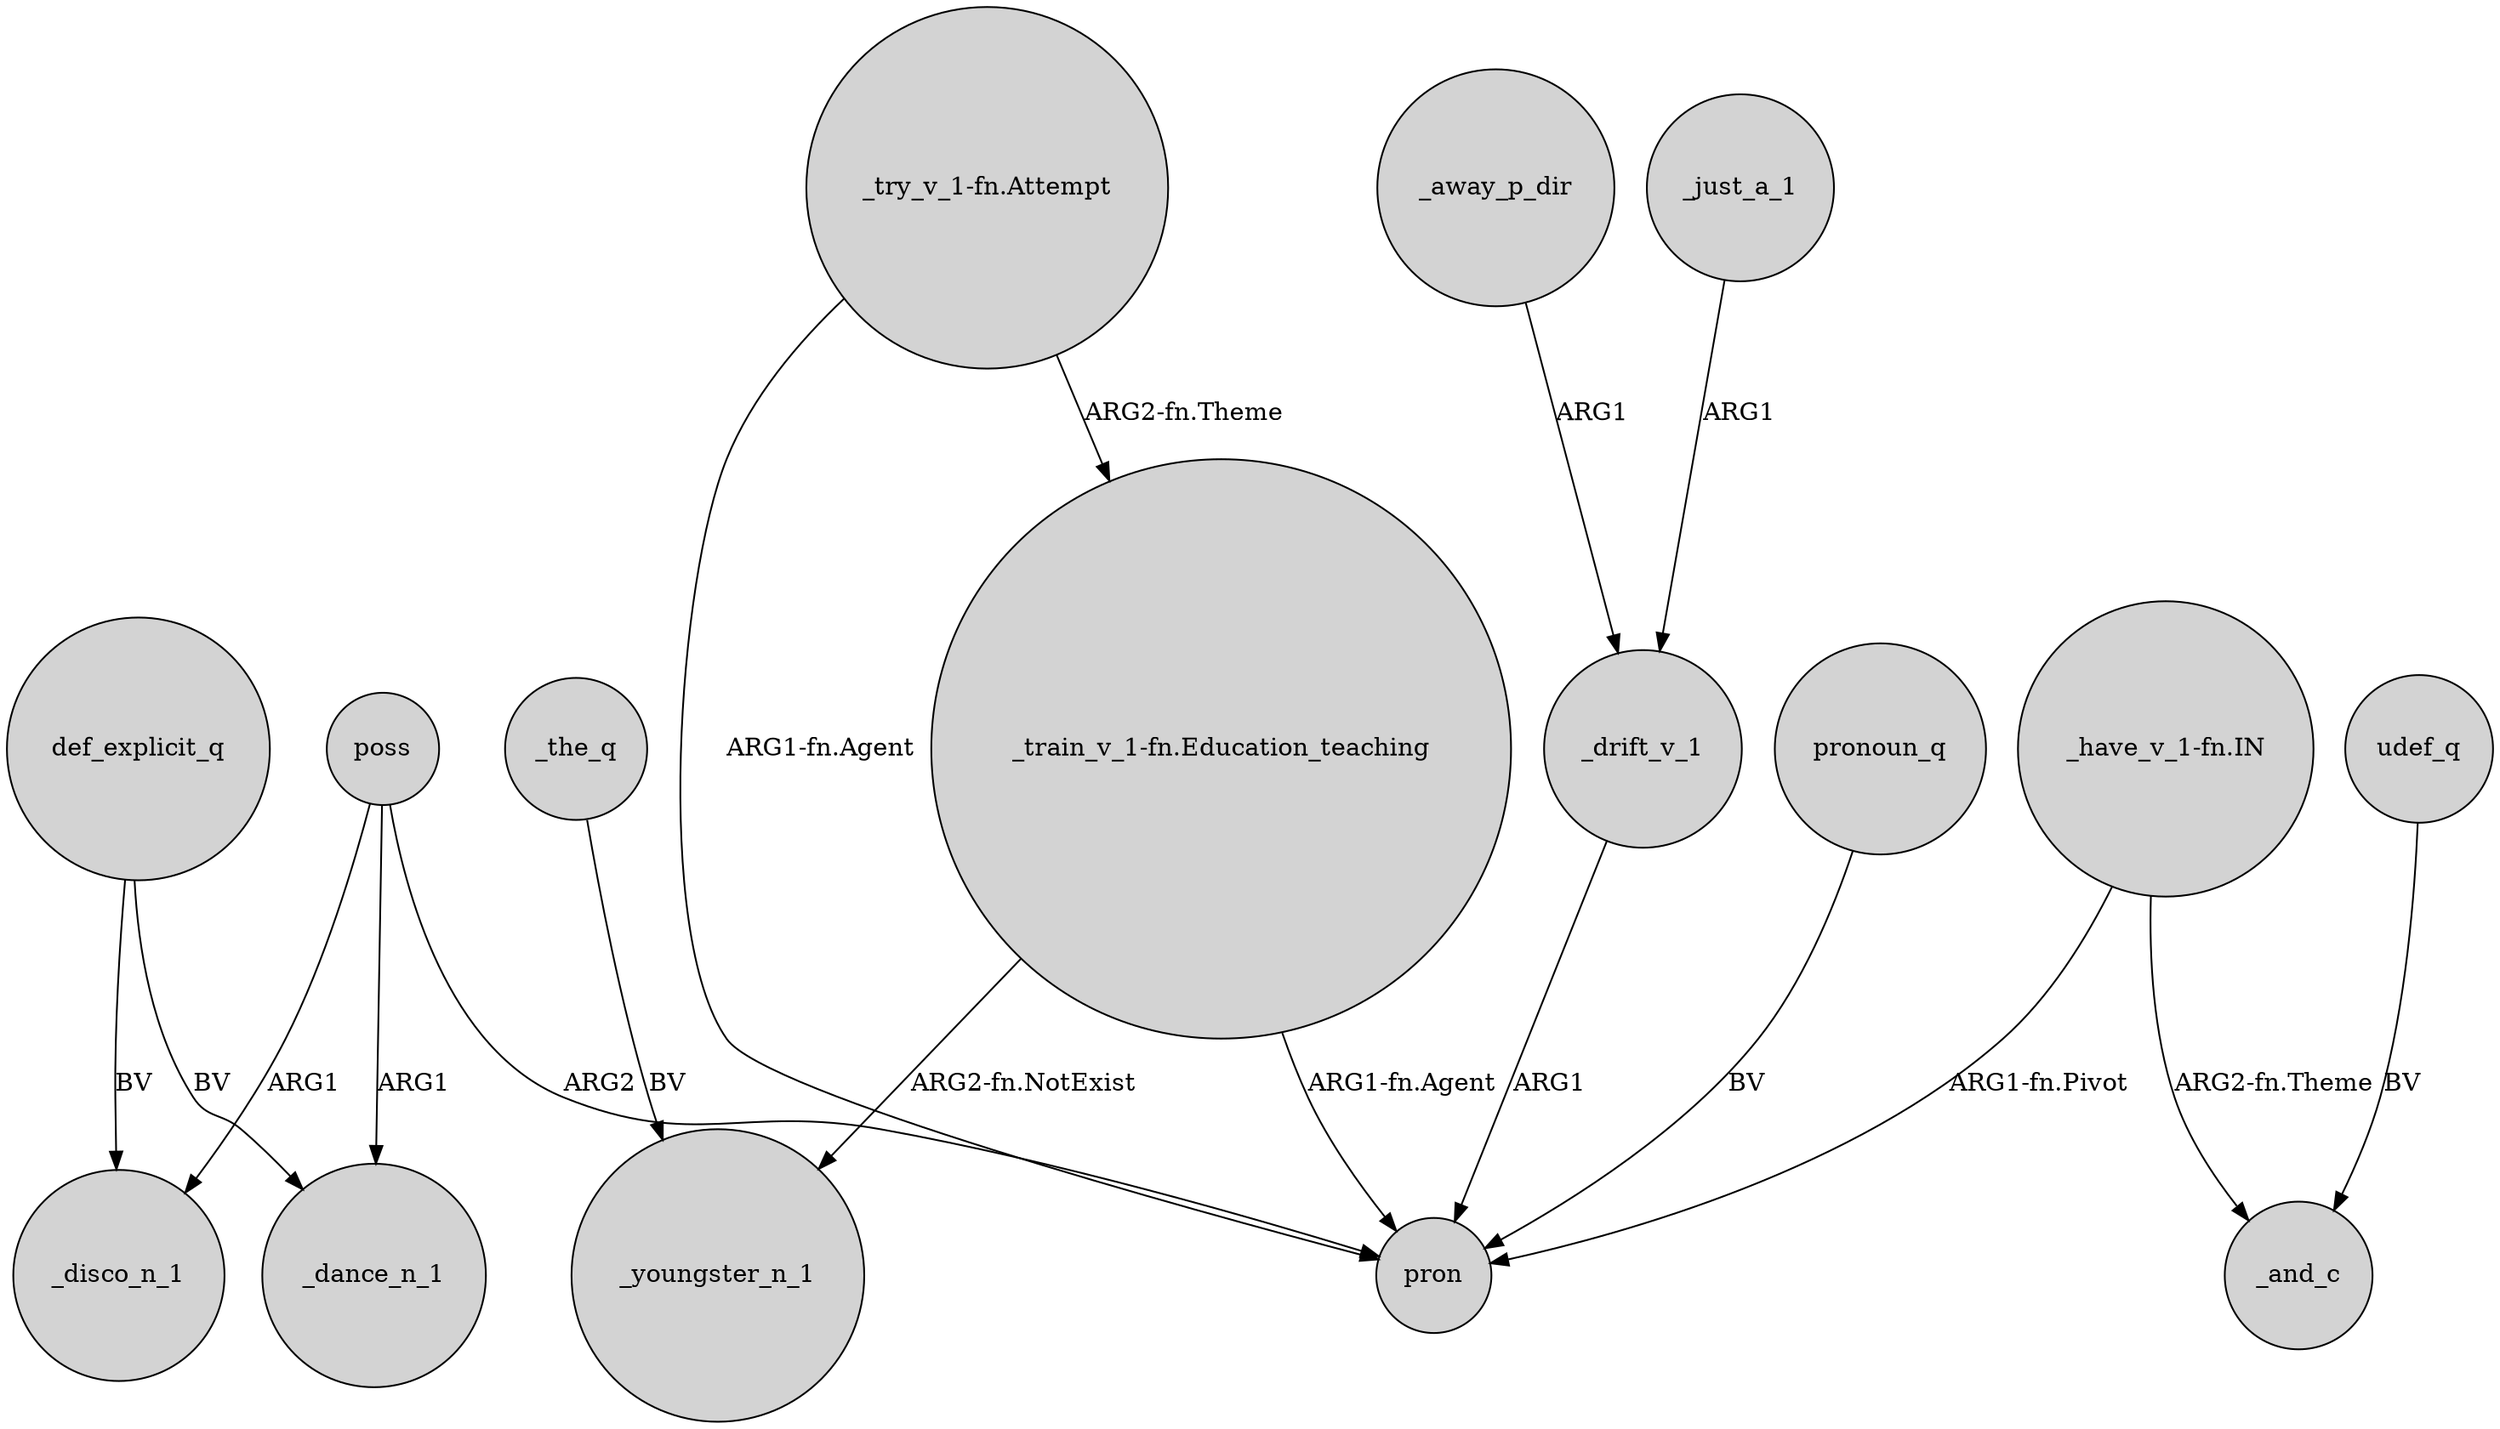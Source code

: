 digraph {
	node [shape=circle style=filled]
	def_explicit_q -> _dance_n_1 [label=BV]
	"_train_v_1-fn.Education_teaching" -> _youngster_n_1 [label="ARG2-fn.NotExist"]
	"_try_v_1-fn.Attempt" -> pron [label="ARG1-fn.Agent"]
	_just_a_1 -> _drift_v_1 [label=ARG1]
	_the_q -> _youngster_n_1 [label=BV]
	def_explicit_q -> _disco_n_1 [label=BV]
	"_have_v_1-fn.IN" -> _and_c [label="ARG2-fn.Theme"]
	_away_p_dir -> _drift_v_1 [label=ARG1]
	poss -> _disco_n_1 [label=ARG1]
	poss -> pron [label=ARG2]
	"_have_v_1-fn.IN" -> pron [label="ARG1-fn.Pivot"]
	udef_q -> _and_c [label=BV]
	"_train_v_1-fn.Education_teaching" -> pron [label="ARG1-fn.Agent"]
	_drift_v_1 -> pron [label=ARG1]
	poss -> _dance_n_1 [label=ARG1]
	"_try_v_1-fn.Attempt" -> "_train_v_1-fn.Education_teaching" [label="ARG2-fn.Theme"]
	pronoun_q -> pron [label=BV]
}
